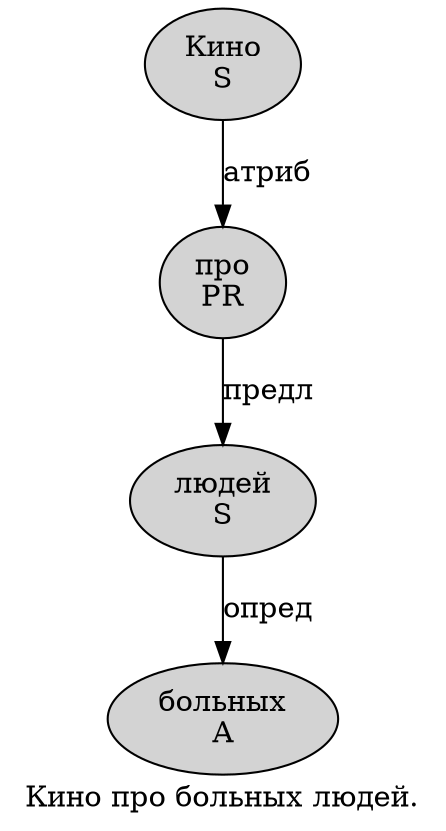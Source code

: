 digraph SENTENCE_3200 {
	graph [label="Кино про больных людей."]
	node [style=filled]
		0 [label="Кино
S" color="" fillcolor=lightgray penwidth=1 shape=ellipse]
		1 [label="про
PR" color="" fillcolor=lightgray penwidth=1 shape=ellipse]
		2 [label="больных
A" color="" fillcolor=lightgray penwidth=1 shape=ellipse]
		3 [label="людей
S" color="" fillcolor=lightgray penwidth=1 shape=ellipse]
			0 -> 1 [label="атриб"]
			1 -> 3 [label="предл"]
			3 -> 2 [label="опред"]
}